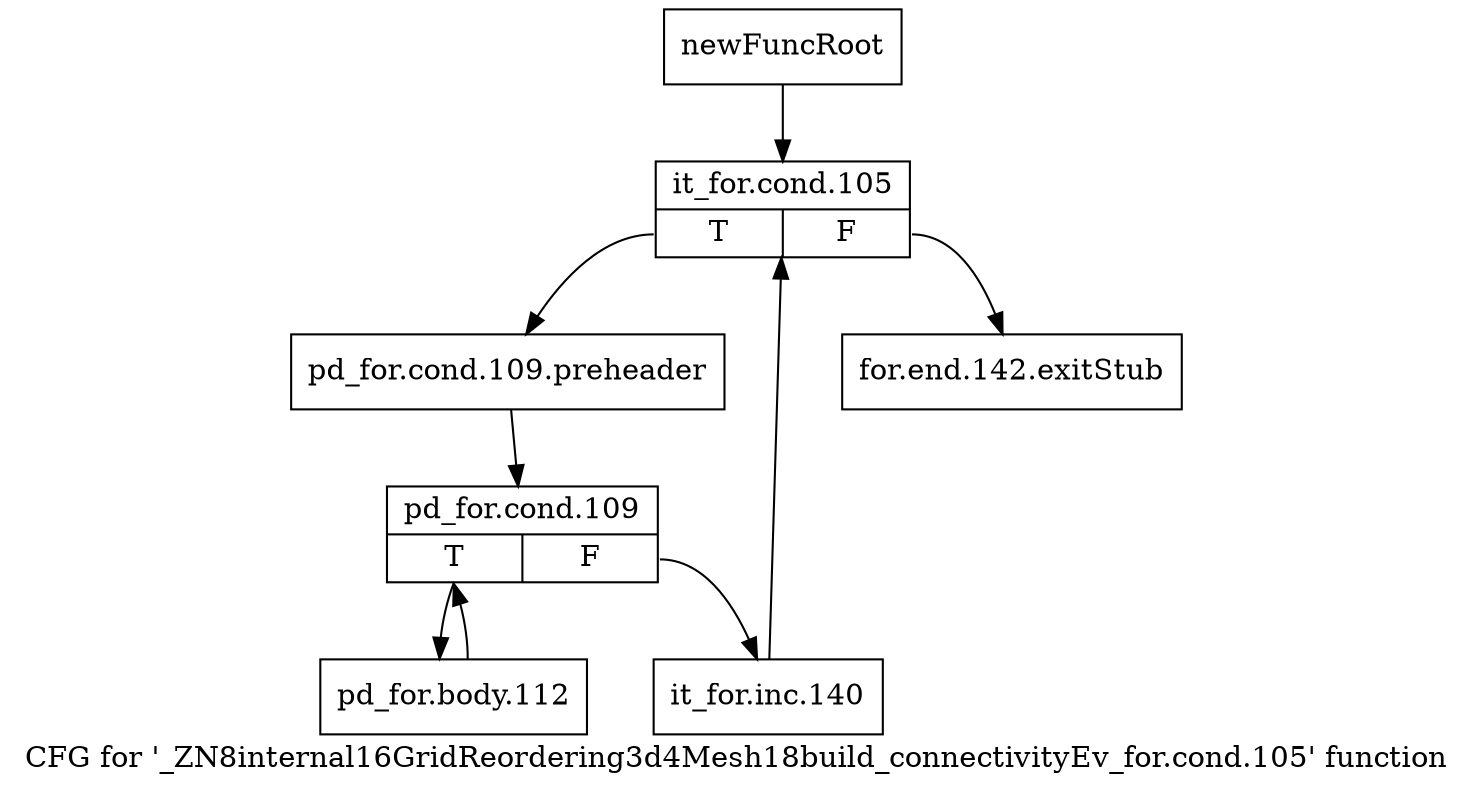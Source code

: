 digraph "CFG for '_ZN8internal16GridReordering3d4Mesh18build_connectivityEv_for.cond.105' function" {
	label="CFG for '_ZN8internal16GridReordering3d4Mesh18build_connectivityEv_for.cond.105' function";

	Node0x9416bc0 [shape=record,label="{newFuncRoot}"];
	Node0x9416bc0 -> Node0x9416c60;
	Node0x9416c10 [shape=record,label="{for.end.142.exitStub}"];
	Node0x9416c60 [shape=record,label="{it_for.cond.105|{<s0>T|<s1>F}}"];
	Node0x9416c60:s0 -> Node0x9416cb0;
	Node0x9416c60:s1 -> Node0x9416c10;
	Node0x9416cb0 [shape=record,label="{pd_for.cond.109.preheader}"];
	Node0x9416cb0 -> Node0x9416d00;
	Node0x9416d00 [shape=record,label="{pd_for.cond.109|{<s0>T|<s1>F}}"];
	Node0x9416d00:s0 -> Node0x9416da0;
	Node0x9416d00:s1 -> Node0x9416d50;
	Node0x9416d50 [shape=record,label="{it_for.inc.140}"];
	Node0x9416d50 -> Node0x9416c60;
	Node0x9416da0 [shape=record,label="{pd_for.body.112}"];
	Node0x9416da0 -> Node0x9416d00;
}
